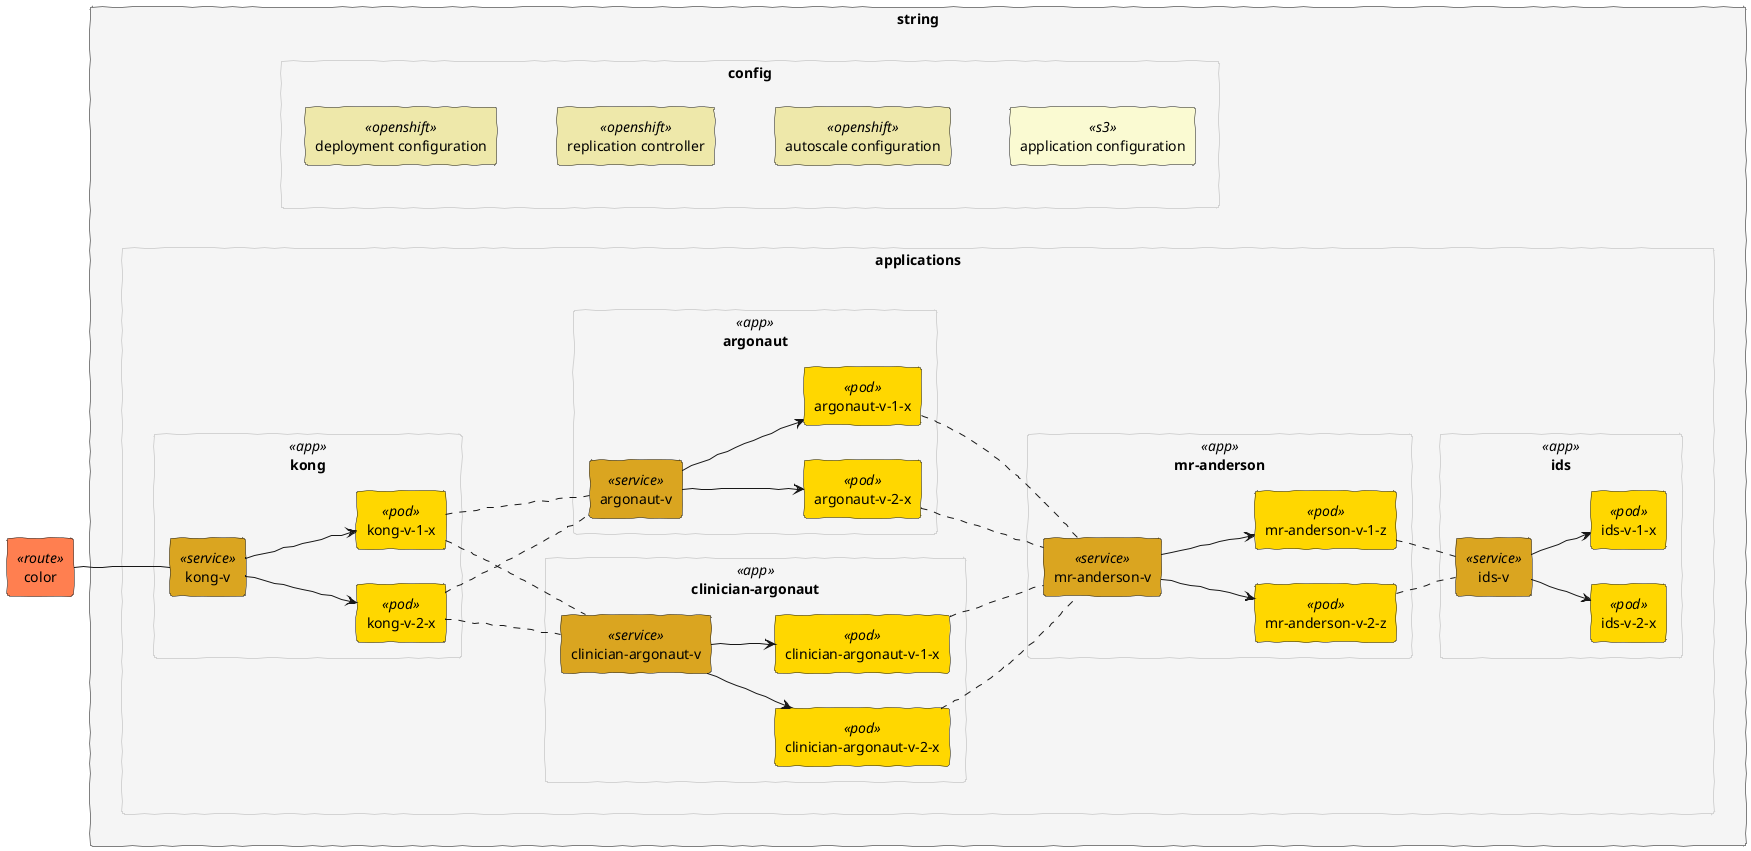 @startuml

left to right direction

skinparam handwritten true
skinparam shadowing false

hide <<string>> stereotype
hide <<config>> stereotype
hide <<applications>> stereotype

skinparam rectangle {
  BorderColor<<string>> Gray
  BorderColor<<config>> LightGray
  BorderColor<<applications>> LightGray
  BorderColor<<app>> LightGray
  BackgroundColor<<service>> GoldenRod
  BackgroundColor<<pod>> Gold
  BackgroundColor<<openshift>> PaleGoldenRod
  BackgroundColor<<s3>> LightGoldenRodYellow
  BackgroundColor<<route>> Coral
  BackgroundColor WhiteSmoke
}

rectangle "string" <<string>> {
  rectangle "applications" <<applications>> as apps {

    rectangle "kong" <<app>> as appk {
      rectangle "kong-v" <<service>> as sk
      rectangle "kong-v-2-x" <<pod>> as pk2
      rectangle "kong-v-1-x" <<pod>> as pk1
    }

    rectangle "clinician-argonaut" <<app>> as appc {
      rectangle "clinician-argonaut-v" <<service>> as sc
      rectangle "clinician-argonaut-v-2-x" <<pod>> as pc2
      rectangle "clinician-argonaut-v-1-x" <<pod>> as pc1
    }

    rectangle "argonaut" <<app>> as appa {
      rectangle "argonaut-v" <<service>> as sa
      rectangle "argonaut-v-2-x" <<pod>> as pa2
      rectangle "argonaut-v-1-x" <<pod>> as pa1
    }

    rectangle "mr-anderson" <<app>> as appm {
      rectangle "mr-anderson-v" <<service>> as sm
      rectangle "mr-anderson-v-2-z" <<pod>> as pm2
      rectangle "mr-anderson-v-1-z" <<pod>> as pm1
    }

    rectangle "ids" <<app>> as appi {
      rectangle "ids-v" <<service>> as si
      rectangle "ids-v-2-x" <<pod>> as pi2
      rectangle "ids-v-1-x" <<pod>> as pi1
    }

  }

  rectangle "config" <<config>> as cfg {
    rectangle "replication controller" <<openshift>> as rcfg
    rectangle "autoscale configuration" <<openshift>> as ascfg
    rectangle "deployment configuration" <<openshift>> as dcfg
    rectangle "application configuration" <<s3>> as acfg
  }
}

rectangle color <<route>> as r


sk --> pk1
sk --> pk2

sa --> pa1
sa --> pa2

sc --> pc1
sc --> pc2

sm --> pm1
sm --> pm2

si --> pi1
si --> pi2


pa1 .. sm
pa2 .. sm
pc1 .. sm
pc2 .. sm
pm1 .. si
pm2 .. si
pk1 .. sa
pk2 .. sa
pk1 .. sc
pk2 .. sc

dcfg -[hidden]- rcfg
rcfg -[hidden]- ascfg
ascfg -[hidden]- acfg

apps -[hidden]down- cfg

r -- sk

@enduml